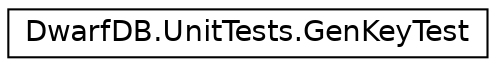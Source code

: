 digraph "Graphical Class Hierarchy"
{
  edge [fontname="Helvetica",fontsize="14",labelfontname="Helvetica",labelfontsize="14"];
  node [fontname="Helvetica",fontsize="14",shape=record];
  rankdir="LR";
  Node1 [label="DwarfDB.UnitTests.GenKeyTest",height=0.2,width=0.4,color="black", fillcolor="white", style="filled",URL="$d1/ddf/class_dwarf_d_b_1_1_unit_tests_1_1_gen_key_test.html"];
}

